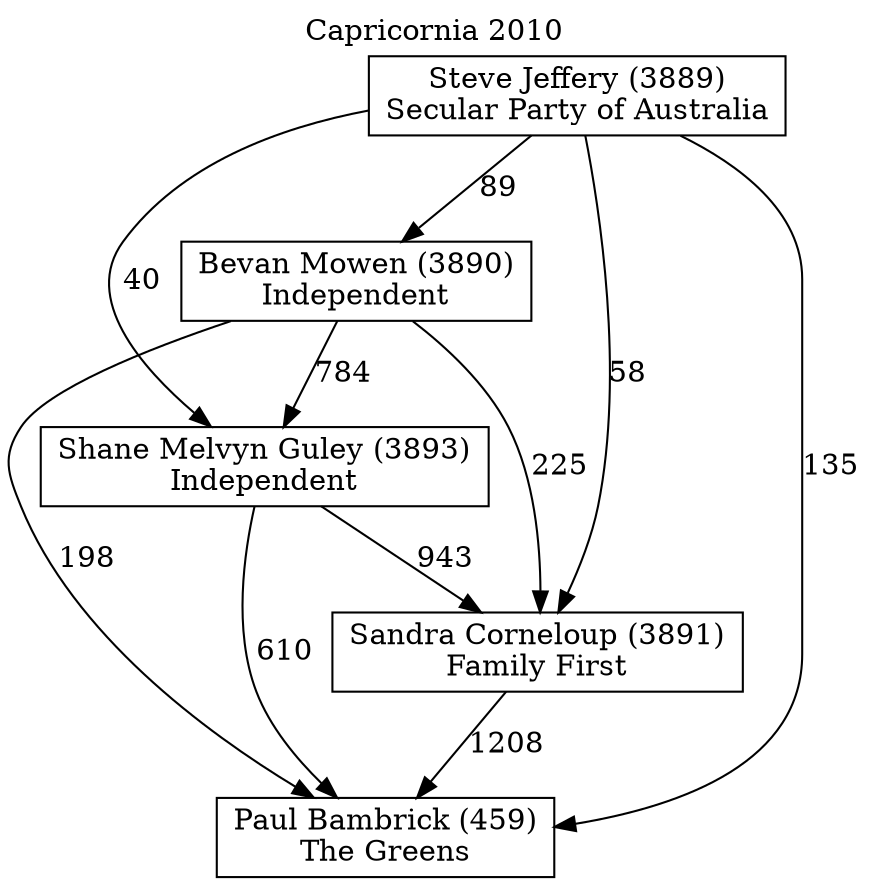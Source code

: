 // House preference flow
digraph "Paul Bambrick (459)_Capricornia_2010" {
	graph [label="Capricornia 2010" labelloc=t mclimit=10]
	node [shape=box]
	"Paul Bambrick (459)" [label="Paul Bambrick (459)
The Greens"]
	"Sandra Corneloup (3891)" [label="Sandra Corneloup (3891)
Family First"]
	"Shane Melvyn Guley (3893)" [label="Shane Melvyn Guley (3893)
Independent"]
	"Bevan Mowen (3890)" [label="Bevan Mowen (3890)
Independent"]
	"Steve Jeffery (3889)" [label="Steve Jeffery (3889)
Secular Party of Australia"]
	"Paul Bambrick (459)" [label="Paul Bambrick (459)
The Greens"]
	"Shane Melvyn Guley (3893)" [label="Shane Melvyn Guley (3893)
Independent"]
	"Bevan Mowen (3890)" [label="Bevan Mowen (3890)
Independent"]
	"Steve Jeffery (3889)" [label="Steve Jeffery (3889)
Secular Party of Australia"]
	"Paul Bambrick (459)" [label="Paul Bambrick (459)
The Greens"]
	"Bevan Mowen (3890)" [label="Bevan Mowen (3890)
Independent"]
	"Steve Jeffery (3889)" [label="Steve Jeffery (3889)
Secular Party of Australia"]
	"Paul Bambrick (459)" [label="Paul Bambrick (459)
The Greens"]
	"Steve Jeffery (3889)" [label="Steve Jeffery (3889)
Secular Party of Australia"]
	"Steve Jeffery (3889)" [label="Steve Jeffery (3889)
Secular Party of Australia"]
	"Bevan Mowen (3890)" [label="Bevan Mowen (3890)
Independent"]
	"Steve Jeffery (3889)" [label="Steve Jeffery (3889)
Secular Party of Australia"]
	"Steve Jeffery (3889)" [label="Steve Jeffery (3889)
Secular Party of Australia"]
	"Shane Melvyn Guley (3893)" [label="Shane Melvyn Guley (3893)
Independent"]
	"Bevan Mowen (3890)" [label="Bevan Mowen (3890)
Independent"]
	"Steve Jeffery (3889)" [label="Steve Jeffery (3889)
Secular Party of Australia"]
	"Shane Melvyn Guley (3893)" [label="Shane Melvyn Guley (3893)
Independent"]
	"Steve Jeffery (3889)" [label="Steve Jeffery (3889)
Secular Party of Australia"]
	"Steve Jeffery (3889)" [label="Steve Jeffery (3889)
Secular Party of Australia"]
	"Bevan Mowen (3890)" [label="Bevan Mowen (3890)
Independent"]
	"Steve Jeffery (3889)" [label="Steve Jeffery (3889)
Secular Party of Australia"]
	"Steve Jeffery (3889)" [label="Steve Jeffery (3889)
Secular Party of Australia"]
	"Sandra Corneloup (3891)" [label="Sandra Corneloup (3891)
Family First"]
	"Shane Melvyn Guley (3893)" [label="Shane Melvyn Guley (3893)
Independent"]
	"Bevan Mowen (3890)" [label="Bevan Mowen (3890)
Independent"]
	"Steve Jeffery (3889)" [label="Steve Jeffery (3889)
Secular Party of Australia"]
	"Sandra Corneloup (3891)" [label="Sandra Corneloup (3891)
Family First"]
	"Bevan Mowen (3890)" [label="Bevan Mowen (3890)
Independent"]
	"Steve Jeffery (3889)" [label="Steve Jeffery (3889)
Secular Party of Australia"]
	"Sandra Corneloup (3891)" [label="Sandra Corneloup (3891)
Family First"]
	"Steve Jeffery (3889)" [label="Steve Jeffery (3889)
Secular Party of Australia"]
	"Steve Jeffery (3889)" [label="Steve Jeffery (3889)
Secular Party of Australia"]
	"Bevan Mowen (3890)" [label="Bevan Mowen (3890)
Independent"]
	"Steve Jeffery (3889)" [label="Steve Jeffery (3889)
Secular Party of Australia"]
	"Steve Jeffery (3889)" [label="Steve Jeffery (3889)
Secular Party of Australia"]
	"Shane Melvyn Guley (3893)" [label="Shane Melvyn Guley (3893)
Independent"]
	"Bevan Mowen (3890)" [label="Bevan Mowen (3890)
Independent"]
	"Steve Jeffery (3889)" [label="Steve Jeffery (3889)
Secular Party of Australia"]
	"Shane Melvyn Guley (3893)" [label="Shane Melvyn Guley (3893)
Independent"]
	"Steve Jeffery (3889)" [label="Steve Jeffery (3889)
Secular Party of Australia"]
	"Steve Jeffery (3889)" [label="Steve Jeffery (3889)
Secular Party of Australia"]
	"Bevan Mowen (3890)" [label="Bevan Mowen (3890)
Independent"]
	"Steve Jeffery (3889)" [label="Steve Jeffery (3889)
Secular Party of Australia"]
	"Steve Jeffery (3889)" [label="Steve Jeffery (3889)
Secular Party of Australia"]
	"Sandra Corneloup (3891)" -> "Paul Bambrick (459)" [label=1208]
	"Shane Melvyn Guley (3893)" -> "Sandra Corneloup (3891)" [label=943]
	"Bevan Mowen (3890)" -> "Shane Melvyn Guley (3893)" [label=784]
	"Steve Jeffery (3889)" -> "Bevan Mowen (3890)" [label=89]
	"Shane Melvyn Guley (3893)" -> "Paul Bambrick (459)" [label=610]
	"Bevan Mowen (3890)" -> "Paul Bambrick (459)" [label=198]
	"Steve Jeffery (3889)" -> "Paul Bambrick (459)" [label=135]
	"Steve Jeffery (3889)" -> "Shane Melvyn Guley (3893)" [label=40]
	"Bevan Mowen (3890)" -> "Sandra Corneloup (3891)" [label=225]
	"Steve Jeffery (3889)" -> "Sandra Corneloup (3891)" [label=58]
}
